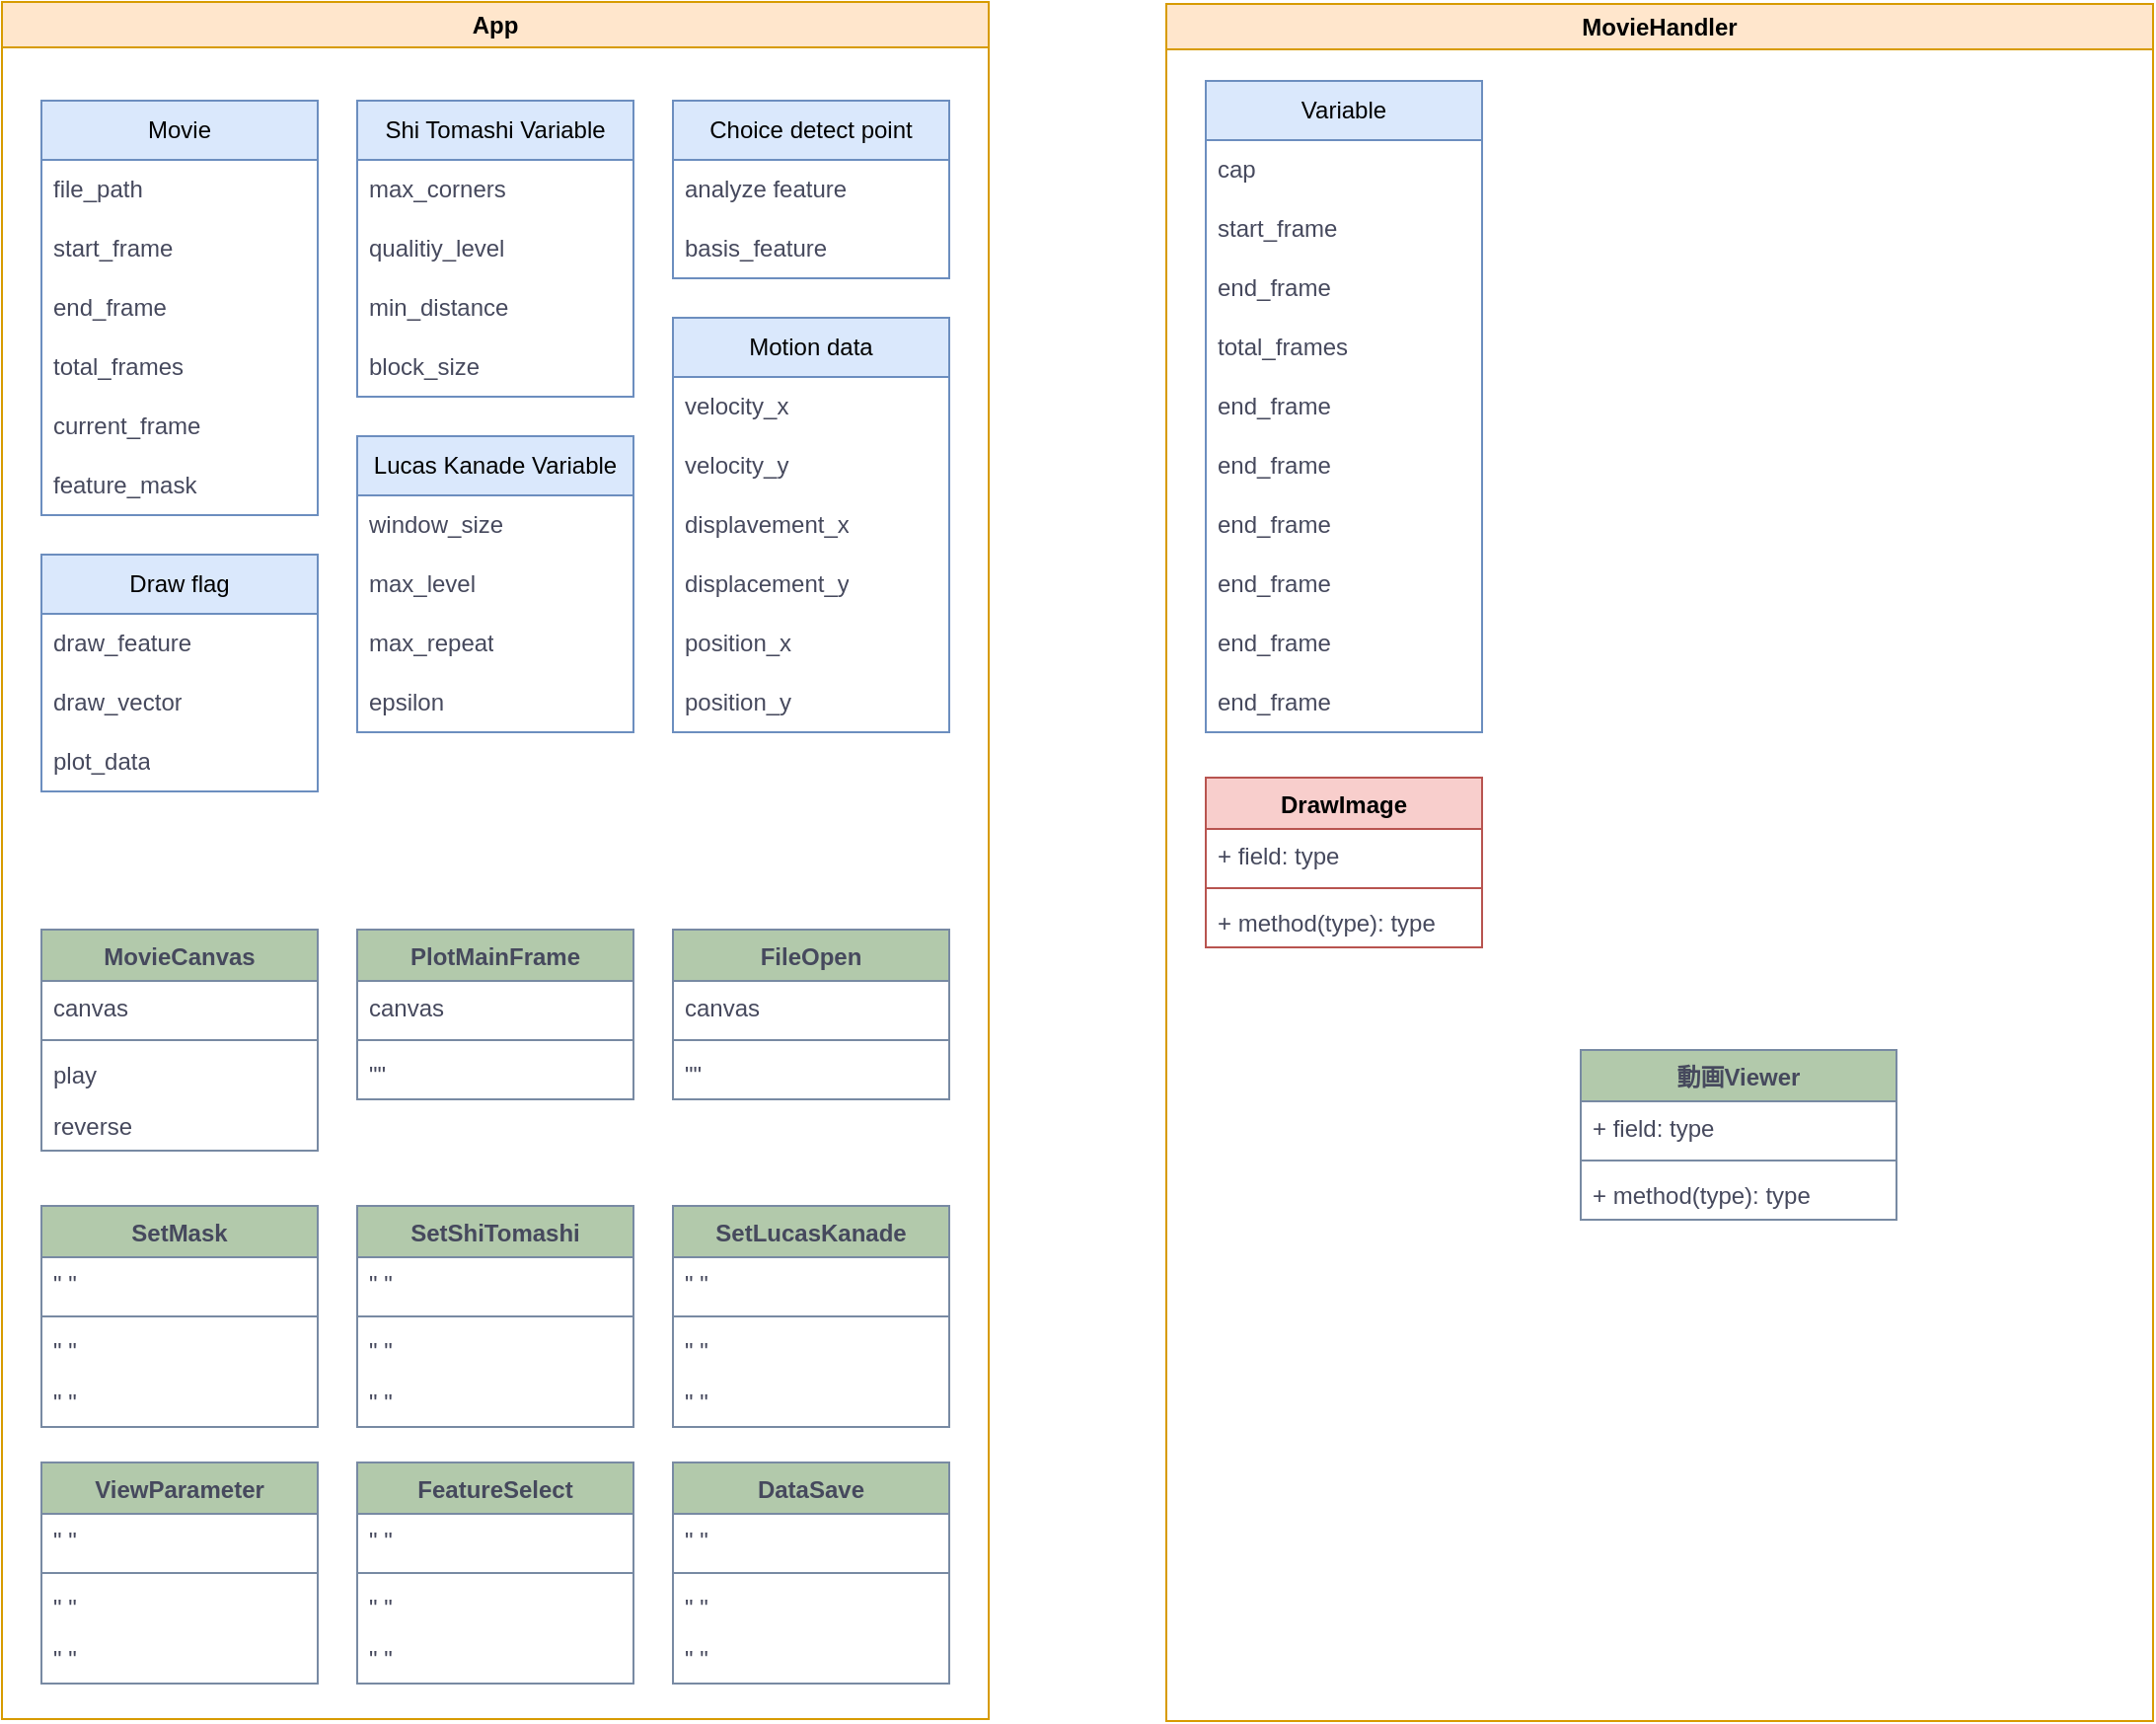 <mxfile version="22.0.6" type="github">
  <diagram id="C5RBs43oDa-KdzZeNtuy" name="Page-1">
    <mxGraphModel dx="2515" dy="926" grid="1" gridSize="10" guides="1" tooltips="1" connect="1" arrows="1" fold="1" page="1" pageScale="1" pageWidth="827" pageHeight="1169" math="0" shadow="0">
      <root>
        <mxCell id="WIyWlLk6GJQsqaUBKTNV-0" />
        <mxCell id="WIyWlLk6GJQsqaUBKTNV-1" parent="WIyWlLk6GJQsqaUBKTNV-0" />
        <mxCell id="bvRS3iEJMmi-Zo6KBgME-6" value="App" style="swimlane;whiteSpace=wrap;html=1;strokeColor=#d79b00;fillColor=#ffe6cc;" vertex="1" parent="WIyWlLk6GJQsqaUBKTNV-1">
          <mxGeometry x="-530" y="100" width="500" height="870" as="geometry" />
        </mxCell>
        <mxCell id="bvRS3iEJMmi-Zo6KBgME-0" value="MovieCanvas" style="swimlane;fontStyle=1;align=center;verticalAlign=top;childLayout=stackLayout;horizontal=1;startSize=26;horizontalStack=0;resizeParent=1;resizeParentMax=0;resizeLast=0;collapsible=1;marginBottom=0;whiteSpace=wrap;html=1;strokeColor=#788AA3;fontColor=#46495D;fillColor=#B2C9AB;" vertex="1" parent="bvRS3iEJMmi-Zo6KBgME-6">
          <mxGeometry x="20" y="470" width="140" height="112" as="geometry" />
        </mxCell>
        <mxCell id="bvRS3iEJMmi-Zo6KBgME-1" value="canvas" style="text;strokeColor=none;fillColor=none;align=left;verticalAlign=top;spacingLeft=4;spacingRight=4;overflow=hidden;rotatable=0;points=[[0,0.5],[1,0.5]];portConstraint=eastwest;whiteSpace=wrap;html=1;fontColor=#46495D;" vertex="1" parent="bvRS3iEJMmi-Zo6KBgME-0">
          <mxGeometry y="26" width="140" height="26" as="geometry" />
        </mxCell>
        <mxCell id="bvRS3iEJMmi-Zo6KBgME-2" value="" style="line;strokeWidth=1;fillColor=none;align=left;verticalAlign=middle;spacingTop=-1;spacingLeft=3;spacingRight=3;rotatable=0;labelPosition=right;points=[];portConstraint=eastwest;strokeColor=inherit;fontColor=#46495D;" vertex="1" parent="bvRS3iEJMmi-Zo6KBgME-0">
          <mxGeometry y="52" width="140" height="8" as="geometry" />
        </mxCell>
        <mxCell id="bvRS3iEJMmi-Zo6KBgME-3" value="play" style="text;strokeColor=none;fillColor=none;align=left;verticalAlign=top;spacingLeft=4;spacingRight=4;overflow=hidden;rotatable=0;points=[[0,0.5],[1,0.5]];portConstraint=eastwest;whiteSpace=wrap;html=1;fontColor=#46495D;" vertex="1" parent="bvRS3iEJMmi-Zo6KBgME-0">
          <mxGeometry y="60" width="140" height="26" as="geometry" />
        </mxCell>
        <mxCell id="bvRS3iEJMmi-Zo6KBgME-148" value="reverse" style="text;strokeColor=none;fillColor=none;align=left;verticalAlign=top;spacingLeft=4;spacingRight=4;overflow=hidden;rotatable=0;points=[[0,0.5],[1,0.5]];portConstraint=eastwest;whiteSpace=wrap;html=1;fontColor=#46495D;" vertex="1" parent="bvRS3iEJMmi-Zo6KBgME-0">
          <mxGeometry y="86" width="140" height="26" as="geometry" />
        </mxCell>
        <mxCell id="bvRS3iEJMmi-Zo6KBgME-20" value="Movie" style="swimlane;fontStyle=0;childLayout=stackLayout;horizontal=1;startSize=30;horizontalStack=0;resizeParent=1;resizeParentMax=0;resizeLast=0;collapsible=1;marginBottom=0;whiteSpace=wrap;html=1;strokeColor=#6c8ebf;fillColor=#dae8fc;" vertex="1" parent="bvRS3iEJMmi-Zo6KBgME-6">
          <mxGeometry x="20" y="50" width="140" height="210" as="geometry" />
        </mxCell>
        <mxCell id="bvRS3iEJMmi-Zo6KBgME-21" value="file_path" style="text;strokeColor=none;fillColor=none;align=left;verticalAlign=middle;spacingLeft=4;spacingRight=4;overflow=hidden;points=[[0,0.5],[1,0.5]];portConstraint=eastwest;rotatable=0;whiteSpace=wrap;html=1;fontColor=#46495D;" vertex="1" parent="bvRS3iEJMmi-Zo6KBgME-20">
          <mxGeometry y="30" width="140" height="30" as="geometry" />
        </mxCell>
        <mxCell id="bvRS3iEJMmi-Zo6KBgME-22" value="start_frame" style="text;strokeColor=none;fillColor=none;align=left;verticalAlign=middle;spacingLeft=4;spacingRight=4;overflow=hidden;points=[[0,0.5],[1,0.5]];portConstraint=eastwest;rotatable=0;whiteSpace=wrap;html=1;fontColor=#46495D;" vertex="1" parent="bvRS3iEJMmi-Zo6KBgME-20">
          <mxGeometry y="60" width="140" height="30" as="geometry" />
        </mxCell>
        <mxCell id="bvRS3iEJMmi-Zo6KBgME-23" value="end_frame" style="text;strokeColor=none;fillColor=none;align=left;verticalAlign=middle;spacingLeft=4;spacingRight=4;overflow=hidden;points=[[0,0.5],[1,0.5]];portConstraint=eastwest;rotatable=0;whiteSpace=wrap;html=1;fontColor=#46495D;" vertex="1" parent="bvRS3iEJMmi-Zo6KBgME-20">
          <mxGeometry y="90" width="140" height="30" as="geometry" />
        </mxCell>
        <mxCell id="bvRS3iEJMmi-Zo6KBgME-25" value="total_frames" style="text;strokeColor=none;fillColor=none;align=left;verticalAlign=middle;spacingLeft=4;spacingRight=4;overflow=hidden;points=[[0,0.5],[1,0.5]];portConstraint=eastwest;rotatable=0;whiteSpace=wrap;html=1;fontColor=#46495D;" vertex="1" parent="bvRS3iEJMmi-Zo6KBgME-20">
          <mxGeometry y="120" width="140" height="30" as="geometry" />
        </mxCell>
        <mxCell id="bvRS3iEJMmi-Zo6KBgME-223" value="current_frame" style="text;strokeColor=none;fillColor=none;align=left;verticalAlign=middle;spacingLeft=4;spacingRight=4;overflow=hidden;points=[[0,0.5],[1,0.5]];portConstraint=eastwest;rotatable=0;whiteSpace=wrap;html=1;fontColor=#46495D;" vertex="1" parent="bvRS3iEJMmi-Zo6KBgME-20">
          <mxGeometry y="150" width="140" height="30" as="geometry" />
        </mxCell>
        <mxCell id="bvRS3iEJMmi-Zo6KBgME-26" value="feature_mask" style="text;strokeColor=none;fillColor=none;align=left;verticalAlign=middle;spacingLeft=4;spacingRight=4;overflow=hidden;points=[[0,0.5],[1,0.5]];portConstraint=eastwest;rotatable=0;whiteSpace=wrap;html=1;fontColor=#46495D;" vertex="1" parent="bvRS3iEJMmi-Zo6KBgME-20">
          <mxGeometry y="180" width="140" height="30" as="geometry" />
        </mxCell>
        <mxCell id="bvRS3iEJMmi-Zo6KBgME-7" value="PlotMainFrame" style="swimlane;fontStyle=1;align=center;verticalAlign=top;childLayout=stackLayout;horizontal=1;startSize=26;horizontalStack=0;resizeParent=1;resizeParentMax=0;resizeLast=0;collapsible=1;marginBottom=0;whiteSpace=wrap;html=1;strokeColor=#788AA3;fontColor=#46495D;fillColor=#B2C9AB;" vertex="1" parent="bvRS3iEJMmi-Zo6KBgME-6">
          <mxGeometry x="180" y="470" width="140" height="86" as="geometry" />
        </mxCell>
        <mxCell id="bvRS3iEJMmi-Zo6KBgME-8" value="canvas" style="text;strokeColor=none;fillColor=none;align=left;verticalAlign=top;spacingLeft=4;spacingRight=4;overflow=hidden;rotatable=0;points=[[0,0.5],[1,0.5]];portConstraint=eastwest;whiteSpace=wrap;html=1;fontColor=#46495D;" vertex="1" parent="bvRS3iEJMmi-Zo6KBgME-7">
          <mxGeometry y="26" width="140" height="26" as="geometry" />
        </mxCell>
        <mxCell id="bvRS3iEJMmi-Zo6KBgME-9" value="" style="line;strokeWidth=1;fillColor=none;align=left;verticalAlign=middle;spacingTop=-1;spacingLeft=3;spacingRight=3;rotatable=0;labelPosition=right;points=[];portConstraint=eastwest;strokeColor=inherit;fontColor=#46495D;" vertex="1" parent="bvRS3iEJMmi-Zo6KBgME-7">
          <mxGeometry y="52" width="140" height="8" as="geometry" />
        </mxCell>
        <mxCell id="bvRS3iEJMmi-Zo6KBgME-10" value="&quot;&quot;" style="text;strokeColor=none;fillColor=none;align=left;verticalAlign=top;spacingLeft=4;spacingRight=4;overflow=hidden;rotatable=0;points=[[0,0.5],[1,0.5]];portConstraint=eastwest;whiteSpace=wrap;html=1;fontColor=#46495D;" vertex="1" parent="bvRS3iEJMmi-Zo6KBgME-7">
          <mxGeometry y="60" width="140" height="26" as="geometry" />
        </mxCell>
        <mxCell id="bvRS3iEJMmi-Zo6KBgME-53" value="Shi Tomashi Variable" style="swimlane;fontStyle=0;childLayout=stackLayout;horizontal=1;startSize=30;horizontalStack=0;resizeParent=1;resizeParentMax=0;resizeLast=0;collapsible=1;marginBottom=0;whiteSpace=wrap;html=1;strokeColor=#6c8ebf;fillColor=#dae8fc;" vertex="1" parent="bvRS3iEJMmi-Zo6KBgME-6">
          <mxGeometry x="180" y="50" width="140" height="150" as="geometry" />
        </mxCell>
        <mxCell id="bvRS3iEJMmi-Zo6KBgME-54" value="max_corners" style="text;strokeColor=none;fillColor=none;align=left;verticalAlign=middle;spacingLeft=4;spacingRight=4;overflow=hidden;points=[[0,0.5],[1,0.5]];portConstraint=eastwest;rotatable=0;whiteSpace=wrap;html=1;fontColor=#46495D;" vertex="1" parent="bvRS3iEJMmi-Zo6KBgME-53">
          <mxGeometry y="30" width="140" height="30" as="geometry" />
        </mxCell>
        <mxCell id="bvRS3iEJMmi-Zo6KBgME-60" value="qualitiy_level" style="text;strokeColor=none;fillColor=none;align=left;verticalAlign=middle;spacingLeft=4;spacingRight=4;overflow=hidden;points=[[0,0.5],[1,0.5]];portConstraint=eastwest;rotatable=0;whiteSpace=wrap;html=1;fontColor=#46495D;" vertex="1" parent="bvRS3iEJMmi-Zo6KBgME-53">
          <mxGeometry y="60" width="140" height="30" as="geometry" />
        </mxCell>
        <mxCell id="bvRS3iEJMmi-Zo6KBgME-61" value="min_distance" style="text;strokeColor=none;fillColor=none;align=left;verticalAlign=middle;spacingLeft=4;spacingRight=4;overflow=hidden;points=[[0,0.5],[1,0.5]];portConstraint=eastwest;rotatable=0;whiteSpace=wrap;html=1;fontColor=#46495D;" vertex="1" parent="bvRS3iEJMmi-Zo6KBgME-53">
          <mxGeometry y="90" width="140" height="30" as="geometry" />
        </mxCell>
        <mxCell id="bvRS3iEJMmi-Zo6KBgME-62" value="block_size" style="text;strokeColor=none;fillColor=none;align=left;verticalAlign=middle;spacingLeft=4;spacingRight=4;overflow=hidden;points=[[0,0.5],[1,0.5]];portConstraint=eastwest;rotatable=0;whiteSpace=wrap;html=1;fontColor=#46495D;" vertex="1" parent="bvRS3iEJMmi-Zo6KBgME-53">
          <mxGeometry y="120" width="140" height="30" as="geometry" />
        </mxCell>
        <mxCell id="bvRS3iEJMmi-Zo6KBgME-63" value="Lucas Kanade Variable" style="swimlane;fontStyle=0;childLayout=stackLayout;horizontal=1;startSize=30;horizontalStack=0;resizeParent=1;resizeParentMax=0;resizeLast=0;collapsible=1;marginBottom=0;whiteSpace=wrap;html=1;strokeColor=#6c8ebf;fillColor=#dae8fc;" vertex="1" parent="bvRS3iEJMmi-Zo6KBgME-6">
          <mxGeometry x="180" y="220" width="140" height="150" as="geometry" />
        </mxCell>
        <mxCell id="bvRS3iEJMmi-Zo6KBgME-64" value="window_size" style="text;strokeColor=none;fillColor=none;align=left;verticalAlign=middle;spacingLeft=4;spacingRight=4;overflow=hidden;points=[[0,0.5],[1,0.5]];portConstraint=eastwest;rotatable=0;whiteSpace=wrap;html=1;fontColor=#46495D;" vertex="1" parent="bvRS3iEJMmi-Zo6KBgME-63">
          <mxGeometry y="30" width="140" height="30" as="geometry" />
        </mxCell>
        <mxCell id="bvRS3iEJMmi-Zo6KBgME-65" value="max_level" style="text;strokeColor=none;fillColor=none;align=left;verticalAlign=middle;spacingLeft=4;spacingRight=4;overflow=hidden;points=[[0,0.5],[1,0.5]];portConstraint=eastwest;rotatable=0;whiteSpace=wrap;html=1;fontColor=#46495D;" vertex="1" parent="bvRS3iEJMmi-Zo6KBgME-63">
          <mxGeometry y="60" width="140" height="30" as="geometry" />
        </mxCell>
        <mxCell id="bvRS3iEJMmi-Zo6KBgME-66" value="max_repeat" style="text;strokeColor=none;fillColor=none;align=left;verticalAlign=middle;spacingLeft=4;spacingRight=4;overflow=hidden;points=[[0,0.5],[1,0.5]];portConstraint=eastwest;rotatable=0;whiteSpace=wrap;html=1;fontColor=#46495D;" vertex="1" parent="bvRS3iEJMmi-Zo6KBgME-63">
          <mxGeometry y="90" width="140" height="30" as="geometry" />
        </mxCell>
        <mxCell id="bvRS3iEJMmi-Zo6KBgME-67" value="epsilon" style="text;strokeColor=none;fillColor=none;align=left;verticalAlign=middle;spacingLeft=4;spacingRight=4;overflow=hidden;points=[[0,0.5],[1,0.5]];portConstraint=eastwest;rotatable=0;whiteSpace=wrap;html=1;fontColor=#46495D;" vertex="1" parent="bvRS3iEJMmi-Zo6KBgME-63">
          <mxGeometry y="120" width="140" height="30" as="geometry" />
        </mxCell>
        <mxCell id="bvRS3iEJMmi-Zo6KBgME-68" value="Draw flag" style="swimlane;fontStyle=0;childLayout=stackLayout;horizontal=1;startSize=30;horizontalStack=0;resizeParent=1;resizeParentMax=0;resizeLast=0;collapsible=1;marginBottom=0;whiteSpace=wrap;html=1;strokeColor=#6c8ebf;fillColor=#dae8fc;" vertex="1" parent="bvRS3iEJMmi-Zo6KBgME-6">
          <mxGeometry x="20" y="280" width="140" height="120" as="geometry" />
        </mxCell>
        <mxCell id="bvRS3iEJMmi-Zo6KBgME-69" value="draw_feature" style="text;strokeColor=none;fillColor=none;align=left;verticalAlign=middle;spacingLeft=4;spacingRight=4;overflow=hidden;points=[[0,0.5],[1,0.5]];portConstraint=eastwest;rotatable=0;whiteSpace=wrap;html=1;fontColor=#46495D;" vertex="1" parent="bvRS3iEJMmi-Zo6KBgME-68">
          <mxGeometry y="30" width="140" height="30" as="geometry" />
        </mxCell>
        <mxCell id="bvRS3iEJMmi-Zo6KBgME-70" value="draw_vector" style="text;strokeColor=none;fillColor=none;align=left;verticalAlign=middle;spacingLeft=4;spacingRight=4;overflow=hidden;points=[[0,0.5],[1,0.5]];portConstraint=eastwest;rotatable=0;whiteSpace=wrap;html=1;fontColor=#46495D;" vertex="1" parent="bvRS3iEJMmi-Zo6KBgME-68">
          <mxGeometry y="60" width="140" height="30" as="geometry" />
        </mxCell>
        <mxCell id="bvRS3iEJMmi-Zo6KBgME-71" value="plot_data" style="text;strokeColor=none;fillColor=none;align=left;verticalAlign=middle;spacingLeft=4;spacingRight=4;overflow=hidden;points=[[0,0.5],[1,0.5]];portConstraint=eastwest;rotatable=0;whiteSpace=wrap;html=1;fontColor=#46495D;" vertex="1" parent="bvRS3iEJMmi-Zo6KBgME-68">
          <mxGeometry y="90" width="140" height="30" as="geometry" />
        </mxCell>
        <mxCell id="bvRS3iEJMmi-Zo6KBgME-73" value="Choice detect point" style="swimlane;fontStyle=0;childLayout=stackLayout;horizontal=1;startSize=30;horizontalStack=0;resizeParent=1;resizeParentMax=0;resizeLast=0;collapsible=1;marginBottom=0;whiteSpace=wrap;html=1;strokeColor=#6c8ebf;fillColor=#dae8fc;" vertex="1" parent="bvRS3iEJMmi-Zo6KBgME-6">
          <mxGeometry x="340" y="50" width="140" height="90" as="geometry" />
        </mxCell>
        <mxCell id="bvRS3iEJMmi-Zo6KBgME-74" value="analyze feature" style="text;strokeColor=none;fillColor=none;align=left;verticalAlign=middle;spacingLeft=4;spacingRight=4;overflow=hidden;points=[[0,0.5],[1,0.5]];portConstraint=eastwest;rotatable=0;whiteSpace=wrap;html=1;fontColor=#46495D;" vertex="1" parent="bvRS3iEJMmi-Zo6KBgME-73">
          <mxGeometry y="30" width="140" height="30" as="geometry" />
        </mxCell>
        <mxCell id="bvRS3iEJMmi-Zo6KBgME-75" value="basis_feature" style="text;strokeColor=none;fillColor=none;align=left;verticalAlign=middle;spacingLeft=4;spacingRight=4;overflow=hidden;points=[[0,0.5],[1,0.5]];portConstraint=eastwest;rotatable=0;whiteSpace=wrap;html=1;fontColor=#46495D;" vertex="1" parent="bvRS3iEJMmi-Zo6KBgME-73">
          <mxGeometry y="60" width="140" height="30" as="geometry" />
        </mxCell>
        <mxCell id="bvRS3iEJMmi-Zo6KBgME-141" value="Motion data" style="swimlane;fontStyle=0;childLayout=stackLayout;horizontal=1;startSize=30;horizontalStack=0;resizeParent=1;resizeParentMax=0;resizeLast=0;collapsible=1;marginBottom=0;whiteSpace=wrap;html=1;strokeColor=#6c8ebf;fillColor=#dae8fc;" vertex="1" parent="bvRS3iEJMmi-Zo6KBgME-6">
          <mxGeometry x="340" y="160" width="140" height="210" as="geometry" />
        </mxCell>
        <mxCell id="bvRS3iEJMmi-Zo6KBgME-142" value="velocity_x" style="text;strokeColor=none;fillColor=none;align=left;verticalAlign=middle;spacingLeft=4;spacingRight=4;overflow=hidden;points=[[0,0.5],[1,0.5]];portConstraint=eastwest;rotatable=0;whiteSpace=wrap;html=1;fontColor=#46495D;" vertex="1" parent="bvRS3iEJMmi-Zo6KBgME-141">
          <mxGeometry y="30" width="140" height="30" as="geometry" />
        </mxCell>
        <mxCell id="bvRS3iEJMmi-Zo6KBgME-144" value="velocity_y" style="text;strokeColor=none;fillColor=none;align=left;verticalAlign=middle;spacingLeft=4;spacingRight=4;overflow=hidden;points=[[0,0.5],[1,0.5]];portConstraint=eastwest;rotatable=0;whiteSpace=wrap;html=1;fontColor=#46495D;" vertex="1" parent="bvRS3iEJMmi-Zo6KBgME-141">
          <mxGeometry y="60" width="140" height="30" as="geometry" />
        </mxCell>
        <mxCell id="bvRS3iEJMmi-Zo6KBgME-143" value="displavement_x" style="text;strokeColor=none;fillColor=none;align=left;verticalAlign=middle;spacingLeft=4;spacingRight=4;overflow=hidden;points=[[0,0.5],[1,0.5]];portConstraint=eastwest;rotatable=0;whiteSpace=wrap;html=1;fontColor=#46495D;" vertex="1" parent="bvRS3iEJMmi-Zo6KBgME-141">
          <mxGeometry y="90" width="140" height="30" as="geometry" />
        </mxCell>
        <mxCell id="bvRS3iEJMmi-Zo6KBgME-145" value="displacement_y" style="text;strokeColor=none;fillColor=none;align=left;verticalAlign=middle;spacingLeft=4;spacingRight=4;overflow=hidden;points=[[0,0.5],[1,0.5]];portConstraint=eastwest;rotatable=0;whiteSpace=wrap;html=1;fontColor=#46495D;" vertex="1" parent="bvRS3iEJMmi-Zo6KBgME-141">
          <mxGeometry y="120" width="140" height="30" as="geometry" />
        </mxCell>
        <mxCell id="bvRS3iEJMmi-Zo6KBgME-146" value="position_x" style="text;strokeColor=none;fillColor=none;align=left;verticalAlign=middle;spacingLeft=4;spacingRight=4;overflow=hidden;points=[[0,0.5],[1,0.5]];portConstraint=eastwest;rotatable=0;whiteSpace=wrap;html=1;fontColor=#46495D;" vertex="1" parent="bvRS3iEJMmi-Zo6KBgME-141">
          <mxGeometry y="150" width="140" height="30" as="geometry" />
        </mxCell>
        <mxCell id="bvRS3iEJMmi-Zo6KBgME-147" value="position_y" style="text;strokeColor=none;fillColor=none;align=left;verticalAlign=middle;spacingLeft=4;spacingRight=4;overflow=hidden;points=[[0,0.5],[1,0.5]];portConstraint=eastwest;rotatable=0;whiteSpace=wrap;html=1;fontColor=#46495D;" vertex="1" parent="bvRS3iEJMmi-Zo6KBgME-141">
          <mxGeometry y="180" width="140" height="30" as="geometry" />
        </mxCell>
        <mxCell id="bvRS3iEJMmi-Zo6KBgME-189" value="FileOpen" style="swimlane;fontStyle=1;align=center;verticalAlign=top;childLayout=stackLayout;horizontal=1;startSize=26;horizontalStack=0;resizeParent=1;resizeParentMax=0;resizeLast=0;collapsible=1;marginBottom=0;whiteSpace=wrap;html=1;strokeColor=#788AA3;fontColor=#46495D;fillColor=#B2C9AB;" vertex="1" parent="bvRS3iEJMmi-Zo6KBgME-6">
          <mxGeometry x="340" y="470" width="140" height="86" as="geometry" />
        </mxCell>
        <mxCell id="bvRS3iEJMmi-Zo6KBgME-190" value="canvas" style="text;strokeColor=none;fillColor=none;align=left;verticalAlign=top;spacingLeft=4;spacingRight=4;overflow=hidden;rotatable=0;points=[[0,0.5],[1,0.5]];portConstraint=eastwest;whiteSpace=wrap;html=1;fontColor=#46495D;" vertex="1" parent="bvRS3iEJMmi-Zo6KBgME-189">
          <mxGeometry y="26" width="140" height="26" as="geometry" />
        </mxCell>
        <mxCell id="bvRS3iEJMmi-Zo6KBgME-191" value="" style="line;strokeWidth=1;fillColor=none;align=left;verticalAlign=middle;spacingTop=-1;spacingLeft=3;spacingRight=3;rotatable=0;labelPosition=right;points=[];portConstraint=eastwest;strokeColor=inherit;fontColor=#46495D;" vertex="1" parent="bvRS3iEJMmi-Zo6KBgME-189">
          <mxGeometry y="52" width="140" height="8" as="geometry" />
        </mxCell>
        <mxCell id="bvRS3iEJMmi-Zo6KBgME-192" value="&quot;&quot;" style="text;strokeColor=none;fillColor=none;align=left;verticalAlign=top;spacingLeft=4;spacingRight=4;overflow=hidden;rotatable=0;points=[[0,0.5],[1,0.5]];portConstraint=eastwest;whiteSpace=wrap;html=1;fontColor=#46495D;" vertex="1" parent="bvRS3iEJMmi-Zo6KBgME-189">
          <mxGeometry y="60" width="140" height="26" as="geometry" />
        </mxCell>
        <mxCell id="bvRS3iEJMmi-Zo6KBgME-193" value="SetMask" style="swimlane;fontStyle=1;align=center;verticalAlign=top;childLayout=stackLayout;horizontal=1;startSize=26;horizontalStack=0;resizeParent=1;resizeParentMax=0;resizeLast=0;collapsible=1;marginBottom=0;whiteSpace=wrap;html=1;strokeColor=#788AA3;fontColor=#46495D;fillColor=#B2C9AB;" vertex="1" parent="bvRS3iEJMmi-Zo6KBgME-6">
          <mxGeometry x="20" y="610" width="140" height="112" as="geometry" />
        </mxCell>
        <mxCell id="bvRS3iEJMmi-Zo6KBgME-194" value="&quot; &quot;" style="text;strokeColor=none;fillColor=none;align=left;verticalAlign=top;spacingLeft=4;spacingRight=4;overflow=hidden;rotatable=0;points=[[0,0.5],[1,0.5]];portConstraint=eastwest;whiteSpace=wrap;html=1;fontColor=#46495D;" vertex="1" parent="bvRS3iEJMmi-Zo6KBgME-193">
          <mxGeometry y="26" width="140" height="26" as="geometry" />
        </mxCell>
        <mxCell id="bvRS3iEJMmi-Zo6KBgME-195" value="" style="line;strokeWidth=1;fillColor=none;align=left;verticalAlign=middle;spacingTop=-1;spacingLeft=3;spacingRight=3;rotatable=0;labelPosition=right;points=[];portConstraint=eastwest;strokeColor=inherit;fontColor=#46495D;" vertex="1" parent="bvRS3iEJMmi-Zo6KBgME-193">
          <mxGeometry y="52" width="140" height="8" as="geometry" />
        </mxCell>
        <mxCell id="bvRS3iEJMmi-Zo6KBgME-196" value="&quot; &quot;" style="text;strokeColor=none;fillColor=none;align=left;verticalAlign=top;spacingLeft=4;spacingRight=4;overflow=hidden;rotatable=0;points=[[0,0.5],[1,0.5]];portConstraint=eastwest;whiteSpace=wrap;html=1;fontColor=#46495D;" vertex="1" parent="bvRS3iEJMmi-Zo6KBgME-193">
          <mxGeometry y="60" width="140" height="26" as="geometry" />
        </mxCell>
        <mxCell id="bvRS3iEJMmi-Zo6KBgME-197" value="&quot; &quot;" style="text;strokeColor=none;fillColor=none;align=left;verticalAlign=top;spacingLeft=4;spacingRight=4;overflow=hidden;rotatable=0;points=[[0,0.5],[1,0.5]];portConstraint=eastwest;whiteSpace=wrap;html=1;fontColor=#46495D;" vertex="1" parent="bvRS3iEJMmi-Zo6KBgME-193">
          <mxGeometry y="86" width="140" height="26" as="geometry" />
        </mxCell>
        <mxCell id="bvRS3iEJMmi-Zo6KBgME-198" value="SetShiTomashi" style="swimlane;fontStyle=1;align=center;verticalAlign=top;childLayout=stackLayout;horizontal=1;startSize=26;horizontalStack=0;resizeParent=1;resizeParentMax=0;resizeLast=0;collapsible=1;marginBottom=0;whiteSpace=wrap;html=1;strokeColor=#788AA3;fontColor=#46495D;fillColor=#B2C9AB;" vertex="1" parent="bvRS3iEJMmi-Zo6KBgME-6">
          <mxGeometry x="180" y="610" width="140" height="112" as="geometry" />
        </mxCell>
        <mxCell id="bvRS3iEJMmi-Zo6KBgME-199" value="&quot; &quot;" style="text;strokeColor=none;fillColor=none;align=left;verticalAlign=top;spacingLeft=4;spacingRight=4;overflow=hidden;rotatable=0;points=[[0,0.5],[1,0.5]];portConstraint=eastwest;whiteSpace=wrap;html=1;fontColor=#46495D;" vertex="1" parent="bvRS3iEJMmi-Zo6KBgME-198">
          <mxGeometry y="26" width="140" height="26" as="geometry" />
        </mxCell>
        <mxCell id="bvRS3iEJMmi-Zo6KBgME-200" value="" style="line;strokeWidth=1;fillColor=none;align=left;verticalAlign=middle;spacingTop=-1;spacingLeft=3;spacingRight=3;rotatable=0;labelPosition=right;points=[];portConstraint=eastwest;strokeColor=inherit;fontColor=#46495D;" vertex="1" parent="bvRS3iEJMmi-Zo6KBgME-198">
          <mxGeometry y="52" width="140" height="8" as="geometry" />
        </mxCell>
        <mxCell id="bvRS3iEJMmi-Zo6KBgME-201" value="&quot; &quot;" style="text;strokeColor=none;fillColor=none;align=left;verticalAlign=top;spacingLeft=4;spacingRight=4;overflow=hidden;rotatable=0;points=[[0,0.5],[1,0.5]];portConstraint=eastwest;whiteSpace=wrap;html=1;fontColor=#46495D;" vertex="1" parent="bvRS3iEJMmi-Zo6KBgME-198">
          <mxGeometry y="60" width="140" height="26" as="geometry" />
        </mxCell>
        <mxCell id="bvRS3iEJMmi-Zo6KBgME-202" value="&quot; &quot;" style="text;strokeColor=none;fillColor=none;align=left;verticalAlign=top;spacingLeft=4;spacingRight=4;overflow=hidden;rotatable=0;points=[[0,0.5],[1,0.5]];portConstraint=eastwest;whiteSpace=wrap;html=1;fontColor=#46495D;" vertex="1" parent="bvRS3iEJMmi-Zo6KBgME-198">
          <mxGeometry y="86" width="140" height="26" as="geometry" />
        </mxCell>
        <mxCell id="bvRS3iEJMmi-Zo6KBgME-203" value="SetLucasKanade" style="swimlane;fontStyle=1;align=center;verticalAlign=top;childLayout=stackLayout;horizontal=1;startSize=26;horizontalStack=0;resizeParent=1;resizeParentMax=0;resizeLast=0;collapsible=1;marginBottom=0;whiteSpace=wrap;html=1;strokeColor=#788AA3;fontColor=#46495D;fillColor=#B2C9AB;" vertex="1" parent="bvRS3iEJMmi-Zo6KBgME-6">
          <mxGeometry x="340" y="610" width="140" height="112" as="geometry" />
        </mxCell>
        <mxCell id="bvRS3iEJMmi-Zo6KBgME-204" value="&quot; &quot;" style="text;strokeColor=none;fillColor=none;align=left;verticalAlign=top;spacingLeft=4;spacingRight=4;overflow=hidden;rotatable=0;points=[[0,0.5],[1,0.5]];portConstraint=eastwest;whiteSpace=wrap;html=1;fontColor=#46495D;" vertex="1" parent="bvRS3iEJMmi-Zo6KBgME-203">
          <mxGeometry y="26" width="140" height="26" as="geometry" />
        </mxCell>
        <mxCell id="bvRS3iEJMmi-Zo6KBgME-205" value="" style="line;strokeWidth=1;fillColor=none;align=left;verticalAlign=middle;spacingTop=-1;spacingLeft=3;spacingRight=3;rotatable=0;labelPosition=right;points=[];portConstraint=eastwest;strokeColor=inherit;fontColor=#46495D;" vertex="1" parent="bvRS3iEJMmi-Zo6KBgME-203">
          <mxGeometry y="52" width="140" height="8" as="geometry" />
        </mxCell>
        <mxCell id="bvRS3iEJMmi-Zo6KBgME-206" value="&quot; &quot;" style="text;strokeColor=none;fillColor=none;align=left;verticalAlign=top;spacingLeft=4;spacingRight=4;overflow=hidden;rotatable=0;points=[[0,0.5],[1,0.5]];portConstraint=eastwest;whiteSpace=wrap;html=1;fontColor=#46495D;" vertex="1" parent="bvRS3iEJMmi-Zo6KBgME-203">
          <mxGeometry y="60" width="140" height="26" as="geometry" />
        </mxCell>
        <mxCell id="bvRS3iEJMmi-Zo6KBgME-207" value="&quot; &quot;" style="text;strokeColor=none;fillColor=none;align=left;verticalAlign=top;spacingLeft=4;spacingRight=4;overflow=hidden;rotatable=0;points=[[0,0.5],[1,0.5]];portConstraint=eastwest;whiteSpace=wrap;html=1;fontColor=#46495D;" vertex="1" parent="bvRS3iEJMmi-Zo6KBgME-203">
          <mxGeometry y="86" width="140" height="26" as="geometry" />
        </mxCell>
        <mxCell id="bvRS3iEJMmi-Zo6KBgME-208" value="ViewParameter" style="swimlane;fontStyle=1;align=center;verticalAlign=top;childLayout=stackLayout;horizontal=1;startSize=26;horizontalStack=0;resizeParent=1;resizeParentMax=0;resizeLast=0;collapsible=1;marginBottom=0;whiteSpace=wrap;html=1;strokeColor=#788AA3;fontColor=#46495D;fillColor=#B2C9AB;" vertex="1" parent="bvRS3iEJMmi-Zo6KBgME-6">
          <mxGeometry x="20" y="740" width="140" height="112" as="geometry" />
        </mxCell>
        <mxCell id="bvRS3iEJMmi-Zo6KBgME-209" value="&quot; &quot;" style="text;strokeColor=none;fillColor=none;align=left;verticalAlign=top;spacingLeft=4;spacingRight=4;overflow=hidden;rotatable=0;points=[[0,0.5],[1,0.5]];portConstraint=eastwest;whiteSpace=wrap;html=1;fontColor=#46495D;" vertex="1" parent="bvRS3iEJMmi-Zo6KBgME-208">
          <mxGeometry y="26" width="140" height="26" as="geometry" />
        </mxCell>
        <mxCell id="bvRS3iEJMmi-Zo6KBgME-210" value="" style="line;strokeWidth=1;fillColor=none;align=left;verticalAlign=middle;spacingTop=-1;spacingLeft=3;spacingRight=3;rotatable=0;labelPosition=right;points=[];portConstraint=eastwest;strokeColor=inherit;fontColor=#46495D;" vertex="1" parent="bvRS3iEJMmi-Zo6KBgME-208">
          <mxGeometry y="52" width="140" height="8" as="geometry" />
        </mxCell>
        <mxCell id="bvRS3iEJMmi-Zo6KBgME-211" value="&quot; &quot;" style="text;strokeColor=none;fillColor=none;align=left;verticalAlign=top;spacingLeft=4;spacingRight=4;overflow=hidden;rotatable=0;points=[[0,0.5],[1,0.5]];portConstraint=eastwest;whiteSpace=wrap;html=1;fontColor=#46495D;" vertex="1" parent="bvRS3iEJMmi-Zo6KBgME-208">
          <mxGeometry y="60" width="140" height="26" as="geometry" />
        </mxCell>
        <mxCell id="bvRS3iEJMmi-Zo6KBgME-212" value="&quot; &quot;" style="text;strokeColor=none;fillColor=none;align=left;verticalAlign=top;spacingLeft=4;spacingRight=4;overflow=hidden;rotatable=0;points=[[0,0.5],[1,0.5]];portConstraint=eastwest;whiteSpace=wrap;html=1;fontColor=#46495D;" vertex="1" parent="bvRS3iEJMmi-Zo6KBgME-208">
          <mxGeometry y="86" width="140" height="26" as="geometry" />
        </mxCell>
        <mxCell id="bvRS3iEJMmi-Zo6KBgME-213" value="FeatureSelect" style="swimlane;fontStyle=1;align=center;verticalAlign=top;childLayout=stackLayout;horizontal=1;startSize=26;horizontalStack=0;resizeParent=1;resizeParentMax=0;resizeLast=0;collapsible=1;marginBottom=0;whiteSpace=wrap;html=1;strokeColor=#788AA3;fontColor=#46495D;fillColor=#B2C9AB;" vertex="1" parent="bvRS3iEJMmi-Zo6KBgME-6">
          <mxGeometry x="180" y="740" width="140" height="112" as="geometry" />
        </mxCell>
        <mxCell id="bvRS3iEJMmi-Zo6KBgME-214" value="&quot; &quot;" style="text;strokeColor=none;fillColor=none;align=left;verticalAlign=top;spacingLeft=4;spacingRight=4;overflow=hidden;rotatable=0;points=[[0,0.5],[1,0.5]];portConstraint=eastwest;whiteSpace=wrap;html=1;fontColor=#46495D;" vertex="1" parent="bvRS3iEJMmi-Zo6KBgME-213">
          <mxGeometry y="26" width="140" height="26" as="geometry" />
        </mxCell>
        <mxCell id="bvRS3iEJMmi-Zo6KBgME-215" value="" style="line;strokeWidth=1;fillColor=none;align=left;verticalAlign=middle;spacingTop=-1;spacingLeft=3;spacingRight=3;rotatable=0;labelPosition=right;points=[];portConstraint=eastwest;strokeColor=inherit;fontColor=#46495D;" vertex="1" parent="bvRS3iEJMmi-Zo6KBgME-213">
          <mxGeometry y="52" width="140" height="8" as="geometry" />
        </mxCell>
        <mxCell id="bvRS3iEJMmi-Zo6KBgME-216" value="&quot; &quot;" style="text;strokeColor=none;fillColor=none;align=left;verticalAlign=top;spacingLeft=4;spacingRight=4;overflow=hidden;rotatable=0;points=[[0,0.5],[1,0.5]];portConstraint=eastwest;whiteSpace=wrap;html=1;fontColor=#46495D;" vertex="1" parent="bvRS3iEJMmi-Zo6KBgME-213">
          <mxGeometry y="60" width="140" height="26" as="geometry" />
        </mxCell>
        <mxCell id="bvRS3iEJMmi-Zo6KBgME-217" value="&quot; &quot;" style="text;strokeColor=none;fillColor=none;align=left;verticalAlign=top;spacingLeft=4;spacingRight=4;overflow=hidden;rotatable=0;points=[[0,0.5],[1,0.5]];portConstraint=eastwest;whiteSpace=wrap;html=1;fontColor=#46495D;" vertex="1" parent="bvRS3iEJMmi-Zo6KBgME-213">
          <mxGeometry y="86" width="140" height="26" as="geometry" />
        </mxCell>
        <mxCell id="bvRS3iEJMmi-Zo6KBgME-218" value="DataSave" style="swimlane;fontStyle=1;align=center;verticalAlign=top;childLayout=stackLayout;horizontal=1;startSize=26;horizontalStack=0;resizeParent=1;resizeParentMax=0;resizeLast=0;collapsible=1;marginBottom=0;whiteSpace=wrap;html=1;strokeColor=#788AA3;fontColor=#46495D;fillColor=#B2C9AB;" vertex="1" parent="bvRS3iEJMmi-Zo6KBgME-6">
          <mxGeometry x="340" y="740" width="140" height="112" as="geometry" />
        </mxCell>
        <mxCell id="bvRS3iEJMmi-Zo6KBgME-219" value="&quot; &quot;" style="text;strokeColor=none;fillColor=none;align=left;verticalAlign=top;spacingLeft=4;spacingRight=4;overflow=hidden;rotatable=0;points=[[0,0.5],[1,0.5]];portConstraint=eastwest;whiteSpace=wrap;html=1;fontColor=#46495D;" vertex="1" parent="bvRS3iEJMmi-Zo6KBgME-218">
          <mxGeometry y="26" width="140" height="26" as="geometry" />
        </mxCell>
        <mxCell id="bvRS3iEJMmi-Zo6KBgME-220" value="" style="line;strokeWidth=1;fillColor=none;align=left;verticalAlign=middle;spacingTop=-1;spacingLeft=3;spacingRight=3;rotatable=0;labelPosition=right;points=[];portConstraint=eastwest;strokeColor=inherit;fontColor=#46495D;" vertex="1" parent="bvRS3iEJMmi-Zo6KBgME-218">
          <mxGeometry y="52" width="140" height="8" as="geometry" />
        </mxCell>
        <mxCell id="bvRS3iEJMmi-Zo6KBgME-221" value="&quot; &quot;" style="text;strokeColor=none;fillColor=none;align=left;verticalAlign=top;spacingLeft=4;spacingRight=4;overflow=hidden;rotatable=0;points=[[0,0.5],[1,0.5]];portConstraint=eastwest;whiteSpace=wrap;html=1;fontColor=#46495D;" vertex="1" parent="bvRS3iEJMmi-Zo6KBgME-218">
          <mxGeometry y="60" width="140" height="26" as="geometry" />
        </mxCell>
        <mxCell id="bvRS3iEJMmi-Zo6KBgME-222" value="&quot; &quot;" style="text;strokeColor=none;fillColor=none;align=left;verticalAlign=top;spacingLeft=4;spacingRight=4;overflow=hidden;rotatable=0;points=[[0,0.5],[1,0.5]];portConstraint=eastwest;whiteSpace=wrap;html=1;fontColor=#46495D;" vertex="1" parent="bvRS3iEJMmi-Zo6KBgME-218">
          <mxGeometry y="86" width="140" height="26" as="geometry" />
        </mxCell>
        <mxCell id="bvRS3iEJMmi-Zo6KBgME-32" value="MovieHandler" style="swimlane;whiteSpace=wrap;html=1;strokeColor=#d79b00;fillColor=#ffe6cc;" vertex="1" parent="WIyWlLk6GJQsqaUBKTNV-1">
          <mxGeometry x="60" y="101" width="500" height="870" as="geometry" />
        </mxCell>
        <mxCell id="bvRS3iEJMmi-Zo6KBgME-33" value="動画Viewer" style="swimlane;fontStyle=1;align=center;verticalAlign=top;childLayout=stackLayout;horizontal=1;startSize=26;horizontalStack=0;resizeParent=1;resizeParentMax=0;resizeLast=0;collapsible=1;marginBottom=0;whiteSpace=wrap;html=1;strokeColor=#788AA3;fontColor=#46495D;fillColor=#B2C9AB;" vertex="1" parent="bvRS3iEJMmi-Zo6KBgME-32">
          <mxGeometry x="210" y="530" width="160" height="86" as="geometry" />
        </mxCell>
        <mxCell id="bvRS3iEJMmi-Zo6KBgME-34" value="+ field: type" style="text;strokeColor=none;fillColor=none;align=left;verticalAlign=top;spacingLeft=4;spacingRight=4;overflow=hidden;rotatable=0;points=[[0,0.5],[1,0.5]];portConstraint=eastwest;whiteSpace=wrap;html=1;fontColor=#46495D;" vertex="1" parent="bvRS3iEJMmi-Zo6KBgME-33">
          <mxGeometry y="26" width="160" height="26" as="geometry" />
        </mxCell>
        <mxCell id="bvRS3iEJMmi-Zo6KBgME-35" value="" style="line;strokeWidth=1;fillColor=none;align=left;verticalAlign=middle;spacingTop=-1;spacingLeft=3;spacingRight=3;rotatable=0;labelPosition=right;points=[];portConstraint=eastwest;strokeColor=inherit;fontColor=#46495D;" vertex="1" parent="bvRS3iEJMmi-Zo6KBgME-33">
          <mxGeometry y="52" width="160" height="8" as="geometry" />
        </mxCell>
        <mxCell id="bvRS3iEJMmi-Zo6KBgME-36" value="+ method(type): type" style="text;strokeColor=none;fillColor=none;align=left;verticalAlign=top;spacingLeft=4;spacingRight=4;overflow=hidden;rotatable=0;points=[[0,0.5],[1,0.5]];portConstraint=eastwest;whiteSpace=wrap;html=1;fontColor=#46495D;" vertex="1" parent="bvRS3iEJMmi-Zo6KBgME-33">
          <mxGeometry y="60" width="160" height="26" as="geometry" />
        </mxCell>
        <mxCell id="bvRS3iEJMmi-Zo6KBgME-37" value="Variable" style="swimlane;fontStyle=0;childLayout=stackLayout;horizontal=1;startSize=30;horizontalStack=0;resizeParent=1;resizeParentMax=0;resizeLast=0;collapsible=1;marginBottom=0;whiteSpace=wrap;html=1;strokeColor=#6c8ebf;fillColor=#dae8fc;" vertex="1" parent="bvRS3iEJMmi-Zo6KBgME-32">
          <mxGeometry x="20" y="39" width="140" height="330" as="geometry" />
        </mxCell>
        <mxCell id="bvRS3iEJMmi-Zo6KBgME-38" value="cap" style="text;strokeColor=none;fillColor=none;align=left;verticalAlign=middle;spacingLeft=4;spacingRight=4;overflow=hidden;points=[[0,0.5],[1,0.5]];portConstraint=eastwest;rotatable=0;whiteSpace=wrap;html=1;fontColor=#46495D;" vertex="1" parent="bvRS3iEJMmi-Zo6KBgME-37">
          <mxGeometry y="30" width="140" height="30" as="geometry" />
        </mxCell>
        <mxCell id="bvRS3iEJMmi-Zo6KBgME-39" value="start_frame" style="text;strokeColor=none;fillColor=none;align=left;verticalAlign=middle;spacingLeft=4;spacingRight=4;overflow=hidden;points=[[0,0.5],[1,0.5]];portConstraint=eastwest;rotatable=0;whiteSpace=wrap;html=1;fontColor=#46495D;" vertex="1" parent="bvRS3iEJMmi-Zo6KBgME-37">
          <mxGeometry y="60" width="140" height="30" as="geometry" />
        </mxCell>
        <mxCell id="bvRS3iEJMmi-Zo6KBgME-40" value="end_frame" style="text;strokeColor=none;fillColor=none;align=left;verticalAlign=middle;spacingLeft=4;spacingRight=4;overflow=hidden;points=[[0,0.5],[1,0.5]];portConstraint=eastwest;rotatable=0;whiteSpace=wrap;html=1;fontColor=#46495D;" vertex="1" parent="bvRS3iEJMmi-Zo6KBgME-37">
          <mxGeometry y="90" width="140" height="30" as="geometry" />
        </mxCell>
        <mxCell id="bvRS3iEJMmi-Zo6KBgME-41" value="total_frames" style="text;strokeColor=none;fillColor=none;align=left;verticalAlign=middle;spacingLeft=4;spacingRight=4;overflow=hidden;points=[[0,0.5],[1,0.5]];portConstraint=eastwest;rotatable=0;whiteSpace=wrap;html=1;fontColor=#46495D;" vertex="1" parent="bvRS3iEJMmi-Zo6KBgME-37">
          <mxGeometry y="120" width="140" height="30" as="geometry" />
        </mxCell>
        <mxCell id="bvRS3iEJMmi-Zo6KBgME-42" value="end_frame" style="text;strokeColor=none;fillColor=none;align=left;verticalAlign=middle;spacingLeft=4;spacingRight=4;overflow=hidden;points=[[0,0.5],[1,0.5]];portConstraint=eastwest;rotatable=0;whiteSpace=wrap;html=1;fontColor=#46495D;" vertex="1" parent="bvRS3iEJMmi-Zo6KBgME-37">
          <mxGeometry y="150" width="140" height="30" as="geometry" />
        </mxCell>
        <mxCell id="bvRS3iEJMmi-Zo6KBgME-43" value="end_frame" style="text;strokeColor=none;fillColor=none;align=left;verticalAlign=middle;spacingLeft=4;spacingRight=4;overflow=hidden;points=[[0,0.5],[1,0.5]];portConstraint=eastwest;rotatable=0;whiteSpace=wrap;html=1;fontColor=#46495D;" vertex="1" parent="bvRS3iEJMmi-Zo6KBgME-37">
          <mxGeometry y="180" width="140" height="30" as="geometry" />
        </mxCell>
        <mxCell id="bvRS3iEJMmi-Zo6KBgME-44" value="end_frame" style="text;strokeColor=none;fillColor=none;align=left;verticalAlign=middle;spacingLeft=4;spacingRight=4;overflow=hidden;points=[[0,0.5],[1,0.5]];portConstraint=eastwest;rotatable=0;whiteSpace=wrap;html=1;fontColor=#46495D;" vertex="1" parent="bvRS3iEJMmi-Zo6KBgME-37">
          <mxGeometry y="210" width="140" height="30" as="geometry" />
        </mxCell>
        <mxCell id="bvRS3iEJMmi-Zo6KBgME-45" value="end_frame" style="text;strokeColor=none;fillColor=none;align=left;verticalAlign=middle;spacingLeft=4;spacingRight=4;overflow=hidden;points=[[0,0.5],[1,0.5]];portConstraint=eastwest;rotatable=0;whiteSpace=wrap;html=1;fontColor=#46495D;" vertex="1" parent="bvRS3iEJMmi-Zo6KBgME-37">
          <mxGeometry y="240" width="140" height="30" as="geometry" />
        </mxCell>
        <mxCell id="bvRS3iEJMmi-Zo6KBgME-46" value="end_frame" style="text;strokeColor=none;fillColor=none;align=left;verticalAlign=middle;spacingLeft=4;spacingRight=4;overflow=hidden;points=[[0,0.5],[1,0.5]];portConstraint=eastwest;rotatable=0;whiteSpace=wrap;html=1;fontColor=#46495D;" vertex="1" parent="bvRS3iEJMmi-Zo6KBgME-37">
          <mxGeometry y="270" width="140" height="30" as="geometry" />
        </mxCell>
        <mxCell id="bvRS3iEJMmi-Zo6KBgME-47" value="end_frame" style="text;strokeColor=none;fillColor=none;align=left;verticalAlign=middle;spacingLeft=4;spacingRight=4;overflow=hidden;points=[[0,0.5],[1,0.5]];portConstraint=eastwest;rotatable=0;whiteSpace=wrap;html=1;fontColor=#46495D;" vertex="1" parent="bvRS3iEJMmi-Zo6KBgME-37">
          <mxGeometry y="300" width="140" height="30" as="geometry" />
        </mxCell>
        <mxCell id="bvRS3iEJMmi-Zo6KBgME-48" value="DrawImage" style="swimlane;fontStyle=1;align=center;verticalAlign=top;childLayout=stackLayout;horizontal=1;startSize=26;horizontalStack=0;resizeParent=1;resizeParentMax=0;resizeLast=0;collapsible=1;marginBottom=0;whiteSpace=wrap;html=1;strokeColor=#b85450;fillColor=#f8cecc;" vertex="1" parent="bvRS3iEJMmi-Zo6KBgME-32">
          <mxGeometry x="20" y="392" width="140" height="86" as="geometry" />
        </mxCell>
        <mxCell id="bvRS3iEJMmi-Zo6KBgME-49" value="+ field: type" style="text;strokeColor=none;fillColor=none;align=left;verticalAlign=top;spacingLeft=4;spacingRight=4;overflow=hidden;rotatable=0;points=[[0,0.5],[1,0.5]];portConstraint=eastwest;whiteSpace=wrap;html=1;fontColor=#46495D;" vertex="1" parent="bvRS3iEJMmi-Zo6KBgME-48">
          <mxGeometry y="26" width="140" height="26" as="geometry" />
        </mxCell>
        <mxCell id="bvRS3iEJMmi-Zo6KBgME-50" value="" style="line;strokeWidth=1;fillColor=none;align=left;verticalAlign=middle;spacingTop=-1;spacingLeft=3;spacingRight=3;rotatable=0;labelPosition=right;points=[];portConstraint=eastwest;strokeColor=inherit;fontColor=#46495D;" vertex="1" parent="bvRS3iEJMmi-Zo6KBgME-48">
          <mxGeometry y="52" width="140" height="8" as="geometry" />
        </mxCell>
        <mxCell id="bvRS3iEJMmi-Zo6KBgME-51" value="+ method(type): type" style="text;strokeColor=none;fillColor=none;align=left;verticalAlign=top;spacingLeft=4;spacingRight=4;overflow=hidden;rotatable=0;points=[[0,0.5],[1,0.5]];portConstraint=eastwest;whiteSpace=wrap;html=1;fontColor=#46495D;" vertex="1" parent="bvRS3iEJMmi-Zo6KBgME-48">
          <mxGeometry y="60" width="140" height="26" as="geometry" />
        </mxCell>
      </root>
    </mxGraphModel>
  </diagram>
</mxfile>
